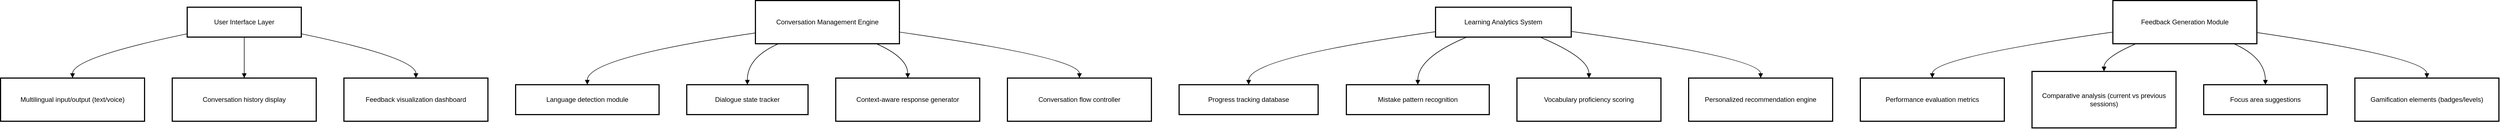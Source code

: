 <mxfile version="26.2.2">
  <diagram name="Page-1" id="q0b26Cb41JXP99dZRXNC">
    <mxGraphModel>
      <root>
        <mxCell id="0" />
        <mxCell id="1" parent="0" />
        <mxCell id="2" value="User Interface Layer" style="whiteSpace=wrap;strokeWidth=2;" vertex="1" parent="1">
          <mxGeometry x="345" y="20" width="206" height="54" as="geometry" />
        </mxCell>
        <mxCell id="3" value="Multilingual input/output (text/voice)" style="whiteSpace=wrap;strokeWidth=2;" vertex="1" parent="1">
          <mxGeometry x="8" y="148" width="260" height="78" as="geometry" />
        </mxCell>
        <mxCell id="4" value="Conversation history display" style="whiteSpace=wrap;strokeWidth=2;" vertex="1" parent="1">
          <mxGeometry x="318" y="148" width="260" height="78" as="geometry" />
        </mxCell>
        <mxCell id="5" value="Feedback visualization dashboard" style="whiteSpace=wrap;strokeWidth=2;" vertex="1" parent="1">
          <mxGeometry x="628" y="148" width="260" height="78" as="geometry" />
        </mxCell>
        <mxCell id="6" value="Conversation Management Engine" style="whiteSpace=wrap;strokeWidth=2;" vertex="1" parent="1">
          <mxGeometry x="1371" y="8" width="260" height="78" as="geometry" />
        </mxCell>
        <mxCell id="7" value="Language detection module" style="whiteSpace=wrap;strokeWidth=2;" vertex="1" parent="1">
          <mxGeometry x="938" y="160" width="259" height="54" as="geometry" />
        </mxCell>
        <mxCell id="8" value="Dialogue state tracker" style="whiteSpace=wrap;strokeWidth=2;" vertex="1" parent="1">
          <mxGeometry x="1247" y="160" width="219" height="54" as="geometry" />
        </mxCell>
        <mxCell id="9" value="Context-aware response generator" style="whiteSpace=wrap;strokeWidth=2;" vertex="1" parent="1">
          <mxGeometry x="1516" y="148" width="260" height="78" as="geometry" />
        </mxCell>
        <mxCell id="10" value="Conversation flow controller" style="whiteSpace=wrap;strokeWidth=2;" vertex="1" parent="1">
          <mxGeometry x="1826" y="148" width="260" height="78" as="geometry" />
        </mxCell>
        <mxCell id="11" value="Learning Analytics System" style="whiteSpace=wrap;strokeWidth=2;" vertex="1" parent="1">
          <mxGeometry x="2599" y="20" width="245" height="54" as="geometry" />
        </mxCell>
        <mxCell id="12" value="Progress tracking database" style="whiteSpace=wrap;strokeWidth=2;" vertex="1" parent="1">
          <mxGeometry x="2136" y="160" width="251" height="54" as="geometry" />
        </mxCell>
        <mxCell id="13" value="Mistake pattern recognition" style="whiteSpace=wrap;strokeWidth=2;" vertex="1" parent="1">
          <mxGeometry x="2438" y="160" width="258" height="54" as="geometry" />
        </mxCell>
        <mxCell id="14" value="Vocabulary proficiency scoring" style="whiteSpace=wrap;strokeWidth=2;" vertex="1" parent="1">
          <mxGeometry x="2746" y="148" width="260" height="78" as="geometry" />
        </mxCell>
        <mxCell id="15" value="Personalized recommendation engine" style="whiteSpace=wrap;strokeWidth=2;" vertex="1" parent="1">
          <mxGeometry x="3056" y="148" width="260" height="78" as="geometry" />
        </mxCell>
        <mxCell id="16" value="Feedback Generation Module" style="whiteSpace=wrap;strokeWidth=2;" vertex="1" parent="1">
          <mxGeometry x="3822" y="8" width="260" height="78" as="geometry" />
        </mxCell>
        <mxCell id="17" value="Performance evaluation metrics" style="whiteSpace=wrap;strokeWidth=2;" vertex="1" parent="1">
          <mxGeometry x="3366" y="148" width="260" height="78" as="geometry" />
        </mxCell>
        <mxCell id="18" value="Comparative analysis (current vs previous sessions)" style="whiteSpace=wrap;strokeWidth=2;" vertex="1" parent="1">
          <mxGeometry x="3676" y="136" width="260" height="102" as="geometry" />
        </mxCell>
        <mxCell id="19" value="Focus area suggestions" style="whiteSpace=wrap;strokeWidth=2;" vertex="1" parent="1">
          <mxGeometry x="3986" y="160" width="223" height="54" as="geometry" />
        </mxCell>
        <mxCell id="20" value="Gamification elements (badges/levels)" style="whiteSpace=wrap;strokeWidth=2;" vertex="1" parent="1">
          <mxGeometry x="4259" y="148" width="260" height="78" as="geometry" />
        </mxCell>
        <mxCell id="21" value="" style="curved=1;startArrow=none;endArrow=block;exitX=0;exitY=0.89;entryX=0.5;entryY=0;" edge="1" parent="1" source="2" target="3">
          <mxGeometry relative="1" as="geometry">
            <Array as="points">
              <mxPoint x="138" y="111" />
            </Array>
          </mxGeometry>
        </mxCell>
        <mxCell id="22" value="" style="curved=1;startArrow=none;endArrow=block;exitX=0.5;exitY=1;entryX=0.5;entryY=0;" edge="1" parent="1" source="2" target="4">
          <mxGeometry relative="1" as="geometry">
            <Array as="points" />
          </mxGeometry>
        </mxCell>
        <mxCell id="23" value="" style="curved=1;startArrow=none;endArrow=block;exitX=1;exitY=0.89;entryX=0.5;entryY=0;" edge="1" parent="1" source="2" target="5">
          <mxGeometry relative="1" as="geometry">
            <Array as="points">
              <mxPoint x="758" y="111" />
            </Array>
          </mxGeometry>
        </mxCell>
        <mxCell id="24" value="" style="curved=1;startArrow=none;endArrow=block;exitX=0;exitY=0.75;entryX=0.5;entryY=0;" edge="1" parent="1" source="6" target="7">
          <mxGeometry relative="1" as="geometry">
            <Array as="points">
              <mxPoint x="1067" y="111" />
            </Array>
          </mxGeometry>
        </mxCell>
        <mxCell id="25" value="" style="curved=1;startArrow=none;endArrow=block;exitX=0.16;exitY=1;entryX=0.5;entryY=0;" edge="1" parent="1" source="6" target="8">
          <mxGeometry relative="1" as="geometry">
            <Array as="points">
              <mxPoint x="1356" y="111" />
            </Array>
          </mxGeometry>
        </mxCell>
        <mxCell id="26" value="" style="curved=1;startArrow=none;endArrow=block;exitX=0.84;exitY=1;entryX=0.5;entryY=0;" edge="1" parent="1" source="6" target="9">
          <mxGeometry relative="1" as="geometry">
            <Array as="points">
              <mxPoint x="1646" y="111" />
            </Array>
          </mxGeometry>
        </mxCell>
        <mxCell id="27" value="" style="curved=1;startArrow=none;endArrow=block;exitX=1;exitY=0.73;entryX=0.5;entryY=0;" edge="1" parent="1" source="6" target="10">
          <mxGeometry relative="1" as="geometry">
            <Array as="points">
              <mxPoint x="1956" y="111" />
            </Array>
          </mxGeometry>
        </mxCell>
        <mxCell id="28" value="" style="curved=1;startArrow=none;endArrow=block;exitX=0;exitY=0.82;entryX=0.5;entryY=0;" edge="1" parent="1" source="11" target="12">
          <mxGeometry relative="1" as="geometry">
            <Array as="points">
              <mxPoint x="2262" y="111" />
            </Array>
          </mxGeometry>
        </mxCell>
        <mxCell id="29" value="" style="curved=1;startArrow=none;endArrow=block;exitX=0.23;exitY=1;entryX=0.5;entryY=0;" edge="1" parent="1" source="11" target="13">
          <mxGeometry relative="1" as="geometry">
            <Array as="points">
              <mxPoint x="2567" y="111" />
            </Array>
          </mxGeometry>
        </mxCell>
        <mxCell id="30" value="" style="curved=1;startArrow=none;endArrow=block;exitX=0.77;exitY=1;entryX=0.5;entryY=0;" edge="1" parent="1" source="11" target="14">
          <mxGeometry relative="1" as="geometry">
            <Array as="points">
              <mxPoint x="2876" y="111" />
            </Array>
          </mxGeometry>
        </mxCell>
        <mxCell id="31" value="" style="curved=1;startArrow=none;endArrow=block;exitX=1;exitY=0.81;entryX=0.5;entryY=0;" edge="1" parent="1" source="11" target="15">
          <mxGeometry relative="1" as="geometry">
            <Array as="points">
              <mxPoint x="3186" y="111" />
            </Array>
          </mxGeometry>
        </mxCell>
        <mxCell id="32" value="" style="curved=1;startArrow=none;endArrow=block;exitX=0;exitY=0.73;entryX=0.5;entryY=0;" edge="1" parent="1" source="16" target="17">
          <mxGeometry relative="1" as="geometry">
            <Array as="points">
              <mxPoint x="3496" y="111" />
            </Array>
          </mxGeometry>
        </mxCell>
        <mxCell id="33" value="" style="curved=1;startArrow=none;endArrow=block;exitX=0.16;exitY=1;entryX=0.5;entryY=0;" edge="1" parent="1" source="16" target="18">
          <mxGeometry relative="1" as="geometry">
            <Array as="points">
              <mxPoint x="3806" y="111" />
            </Array>
          </mxGeometry>
        </mxCell>
        <mxCell id="34" value="" style="curved=1;startArrow=none;endArrow=block;exitX=0.84;exitY=1;entryX=0.5;entryY=0;" edge="1" parent="1" source="16" target="19">
          <mxGeometry relative="1" as="geometry">
            <Array as="points">
              <mxPoint x="4097" y="111" />
            </Array>
          </mxGeometry>
        </mxCell>
        <mxCell id="35" value="" style="curved=1;startArrow=none;endArrow=block;exitX=1;exitY=0.74;entryX=0.5;entryY=0;" edge="1" parent="1" source="16" target="20">
          <mxGeometry relative="1" as="geometry">
            <Array as="points">
              <mxPoint x="4389" y="111" />
            </Array>
          </mxGeometry>
        </mxCell>
      </root>
    </mxGraphModel>
  </diagram>
</mxfile>
